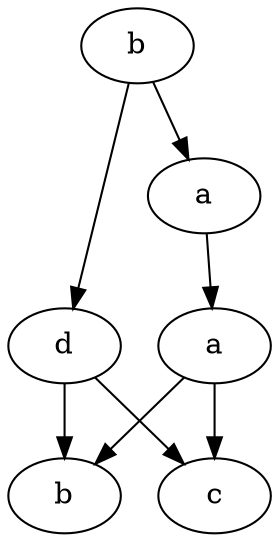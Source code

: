 // Graph baadcb
digraph {
	5 [label=b]
	4 [label=c]
	3 [label=d]
	2 [label=a]
	1 [label=a]
	0 [label=b]
	3 -> 5
	3 -> 4
	2 -> 5
	2 -> 4
	1 -> 2
	0 -> 3
	0 -> 1
}
